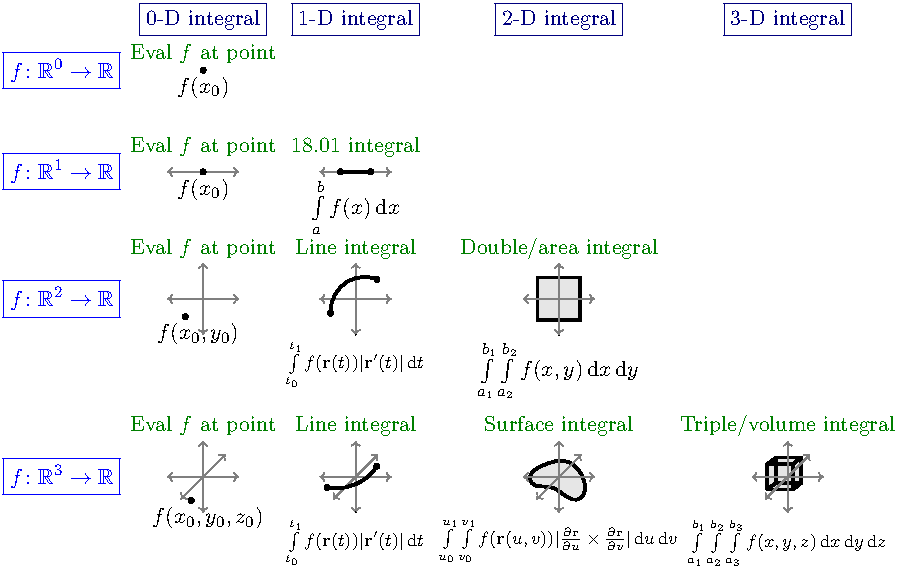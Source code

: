 size(16cm);
usepackage("amsmath");
usepackage("amssymb");
usepackage("derivative");
label("$\boxed{f \colon \mathbb R^0 \to \mathbb R}$", (-0.5,8), dir(180), blue);
label("$\boxed{f \colon \mathbb R^1 \to \mathbb R}$", (-0.5,6), dir(180), blue);
label("$\boxed{f \colon \mathbb R^2 \to \mathbb R}$", (-0.5,3.5), dir(180), blue);
label("$\boxed{f \colon \mathbb R^3 \to \mathbb R}$", (-0.5,0), dir(180), blue);

real w = 0.7; // axis length
pair O = (0,0);
defaultpen(fontsize(11pt));
pen intfont = fontsize(9pt);

picture vector_field;
for (int i=0; i<5; ++i) {
  for (int j=0; j<4; ++j) {
    draw(vector_field,
    shift(-0.9*w,-0.6*w)*((0.4*i*w,0.45*j*w)--(0.4*i*w+0.2,0.45*j*w-0.15)),
    rgb(0.6,0.6,0.9), EndArrow(TeXHead));
  }
}

picture axis1;
picture axis2;
picture axis3;
draw(axis1, (-w,0)--(w,0), grey, Arrows(TeXHead));
draw(axis2, (-w,0)--(w,0), grey, Arrows(TeXHead));
draw(axis2, (0,-w)--(0,w), grey, Arrows(TeXHead));
draw(axis3, (-w,0)--(w,0), grey, Arrows(TeXHead));
draw(axis3, (0,-w)--(0,w), grey, Arrows(TeXHead));
draw(axis3, (-w/1.6,-w/1.6)--(w/1.6,w/1.6), grey, Arrows(TeXHead));

transform t;

/* 0-D integrals */
label("\fbox{0-D integral}", (1,9), deepblue);
string s = "Eval $f$ at point";

t = shift(1,8);
dot("$f(x_0)$", t*O, dir(-90));
label(s, t*O, dir(90), deepgreen);

t = shift(1,6);
add(t*axis1);
dot("$f(x_0)$", t*O, dir(-90));
label(s, t*(dir(90)/2), deepgreen);

t = shift(1,3.5);
add(t*axis2);
dot("$f(x_0, y_0)$", t*(-w/2,-w/2), dir(-75));
label(s, t*dir(90), deepgreen);

t = shift(1,0);
add(t*axis3);
dot("$f(x_0, y_0, z_0)$", t*(-w/3,-2*w/3), dir(-75));
label(s, t*dir(90), deepgreen);

/* 1-D integrals */
label("\fbox{1-D integral}", (4,9), deepblue);

t = shift(4,6);
add(t*axis1);
draw(t*((-0.3,0)--(0.3,0)), black+1.4);
dot(t*(-0.3,0), black);
dot(t*( 0.3,0), black);
label("$\int\limits_a^b f(x) \odif x$", t*O, dir(-90));
label("18.01 integral", t*(dir(90)/2), deepgreen);

t = shift(4,3.5);
add(t*axis2);
draw("$\int\limits_{t_0}^{t_1} f(\mathbf r(t)) |\mathbf r'(t)| \odif t$", t*(0,-w), dir(-90), intfont);
draw(t*((-0.7*w,-0.4*w)..(-0.2*w,0.5*w)..(0.6*w,0.55*w)), black+1.4);
dot(t*(-0.7*w, -0.4*w));
dot(t*(0.6*w, 0.55*w));
label("Line integral", t*dir(90), deepgreen);

t = shift(4,0);
add(t*axis3);
draw("$\int\limits_{t_0}^{t_1} f(\mathbf r(t)) |\mathbf r'(t)| \odif t$", t*(0,-w), dir(-90), intfont);
draw(t*((-0.8*w,-0.3*w)..(0.2*w,-0.1*w)..(0.6*w,0.3*w)), black+1.4);
dot(t*(-0.8*w, -0.3*w));
dot(t*(0.6*w, 0.3*w));
label("Line integral", t*dir(90), deepgreen);

/* 2-D integrals */
label("\fbox{2-D integral}", (8,9), deepblue);

t = shift(8,3.5);
path square = box((-0.6*w,-0.6*w), (0.6*w,0.6*w));
filldraw(t*square, lightgrey, black+1.4);
draw("$\int\limits_{a_1}^{b_1} \int\limits_{a_2}^{b_2} f(x,y) \odif x \odif y$", t*(0,-w), dir(-90));
label("Double/area integral", t*dir(90), deepgreen);
add(t*axis2);

t = shift(8,0);
path surface = (-0.8*w,-0.1*w)..(-0.2*w,-0.3*w)..(0.6*w,-0.6*w)..(0.7*w,-0.1*w)..(0.3*w,0.4*w)..(-0.5*w,0.3*w)..cycle;
filldraw(t*surface, lightgrey, black+1.4);
draw("$\int\limits_{u_0}^{u_1} \int\limits_{v_0}^{v_1} f(\mathbf r(u,v)) |\pdv{\bf{r}}{u} \times \pdv{\bf{r}}{v}| \odif u \odif v$", t*(0,-w), dir(-90), intfont);
label("Surface integral", t*dir(90), deepgreen);
add(t*axis3);

/* 3-D integrals */
label("\fbox{3-D integral}", (12.5,9), deepblue);

t = shift(12.5,0);
pair A = (-0.4, -0.25);
pair C = (0.1, 0.25);
pair B = (A.x, C.y);
pair D = (C.x, A.y);
transform s = shift(0.17,0.13);
fill(t*(A--B--s*B--s*C--s*D--D--cycle), lightgrey);
draw(t*s*(A--B--C--D--cycle), black+1.4);
draw(t*(A--B--C--D--cycle), black+1.4);
draw(t*(A--s*A), black+1.4);
draw(t*(B--s*B), black+1.4);
draw(t*(C--s*C), black+1.4);
draw(t*(D--s*D), black+1.4);
draw("$\int\limits_{a_1}^{b_1} \int\limits_{a_2}^{b_2} \int\limits_{a_3}^{b_3} f(x,y,z) \odif x \odif y \odif z$", t*(0,-w), dir(-90), intfont);
label("Triple/volume integral", t*dir(90), deepgreen);
add(t*axis3);
